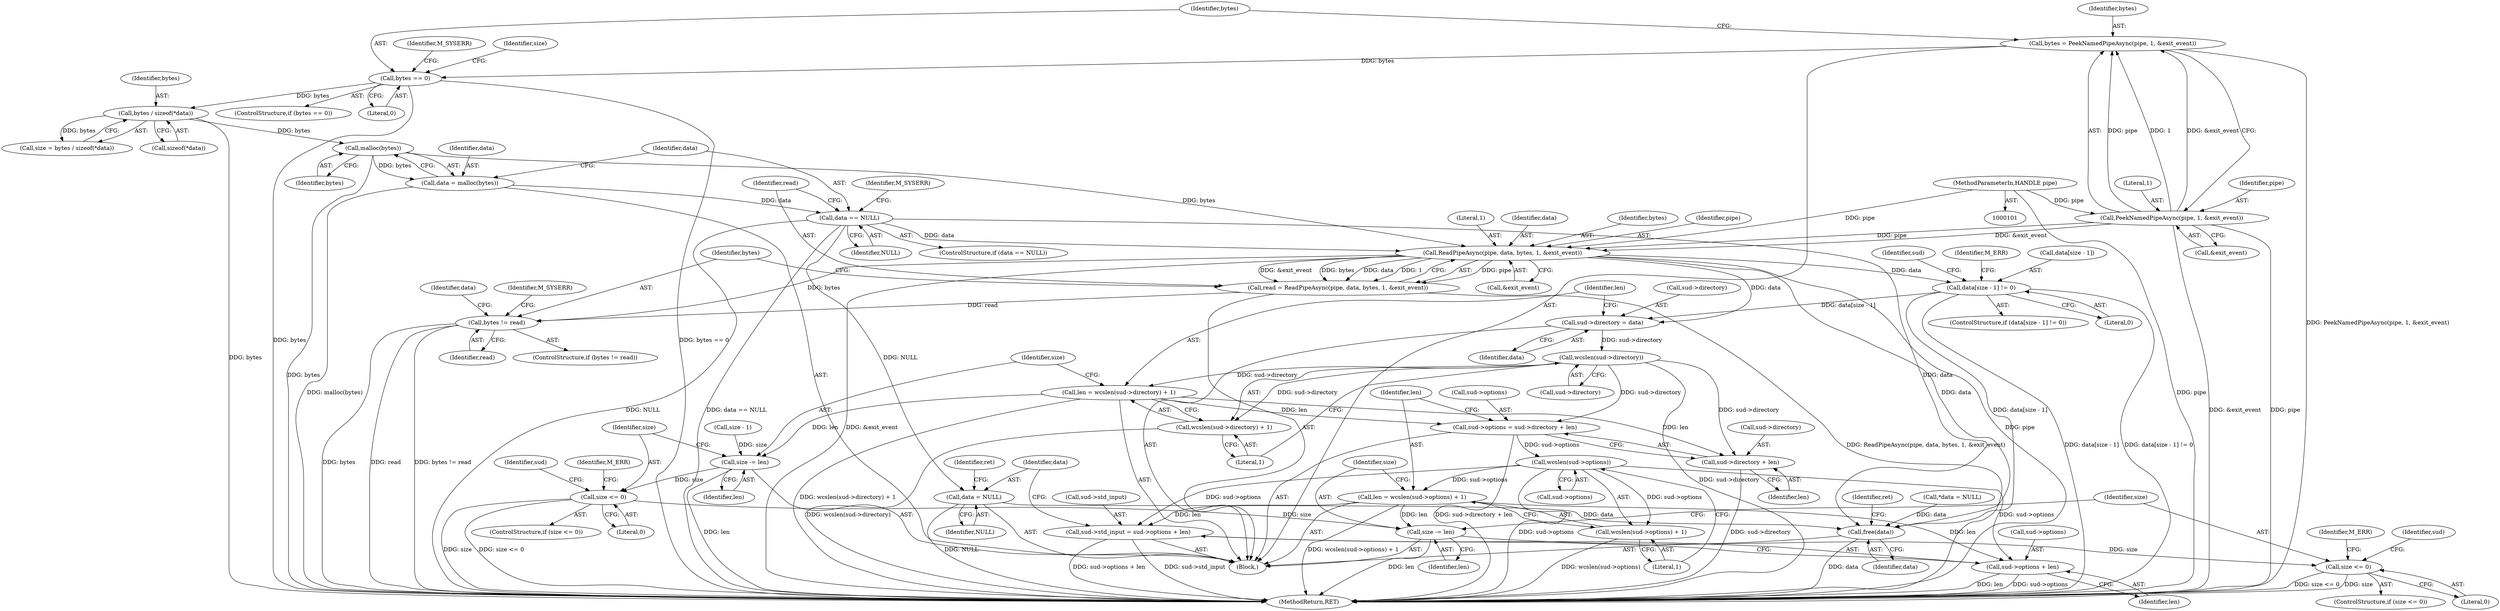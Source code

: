 digraph "1_openvpn_1394192b210cb3c6624a7419bcf3ff966742e79b@API" {
"1000153" [label="(Call,malloc(bytes))"];
"1000136" [label="(Call,bytes / sizeof(*data))"];
"1000125" [label="(Call,bytes == 0)"];
"1000117" [label="(Call,bytes = PeekNamedPipeAsync(pipe, 1, &exit_event))"];
"1000119" [label="(Call,PeekNamedPipeAsync(pipe, 1, &exit_event))"];
"1000102" [label="(MethodParameterIn,HANDLE pipe)"];
"1000151" [label="(Call,data = malloc(bytes))"];
"1000156" [label="(Call,data == NULL)"];
"1000167" [label="(Call,ReadPipeAsync(pipe, data, bytes, 1, &exit_event))"];
"1000165" [label="(Call,read = ReadPipeAsync(pipe, data, bytes, 1, &exit_event))"];
"1000175" [label="(Call,bytes != read)"];
"1000185" [label="(Call,data[size - 1] != 0)"];
"1000198" [label="(Call,sud->directory = data)"];
"1000206" [label="(Call,wcslen(sud->directory))"];
"1000203" [label="(Call,len = wcslen(sud->directory) + 1)"];
"1000211" [label="(Call,size -= len)"];
"1000215" [label="(Call,size <= 0)"];
"1000241" [label="(Call,size -= len)"];
"1000245" [label="(Call,size <= 0)"];
"1000224" [label="(Call,sud->options = sud->directory + len)"];
"1000236" [label="(Call,wcslen(sud->options))"];
"1000233" [label="(Call,len = wcslen(sud->options) + 1)"];
"1000254" [label="(Call,sud->std_input = sud->options + len)"];
"1000258" [label="(Call,sud->options + len)"];
"1000235" [label="(Call,wcslen(sud->options) + 1)"];
"1000228" [label="(Call,sud->directory + len)"];
"1000205" [label="(Call,wcslen(sud->directory) + 1)"];
"1000270" [label="(Call,free(data))"];
"1000263" [label="(Call,data = NULL)"];
"1000172" [label="(Call,&exit_event)"];
"1000174" [label="(ControlStructure,if (bytes != read))"];
"1000187" [label="(Identifier,data)"];
"1000265" [label="(Identifier,NULL)"];
"1000194" [label="(Identifier,M_ERR)"];
"1000175" [label="(Call,bytes != read)"];
"1000126" [label="(Identifier,bytes)"];
"1000255" [label="(Call,sud->std_input)"];
"1000246" [label="(Identifier,size)"];
"1000156" [label="(Call,data == NULL)"];
"1000216" [label="(Identifier,size)"];
"1000151" [label="(Call,data = malloc(bytes))"];
"1000165" [label="(Call,read = ReadPipeAsync(pipe, data, bytes, 1, &exit_event))"];
"1000213" [label="(Identifier,len)"];
"1000259" [label="(Call,sud->options)"];
"1000202" [label="(Identifier,data)"];
"1000168" [label="(Identifier,pipe)"];
"1000247" [label="(Literal,0)"];
"1000263" [label="(Call,data = NULL)"];
"1000224" [label="(Call,sud->options = sud->directory + len)"];
"1000161" [label="(Identifier,M_SYSERR)"];
"1000186" [label="(Call,data[size - 1])"];
"1000217" [label="(Literal,0)"];
"1000117" [label="(Call,bytes = PeekNamedPipeAsync(pipe, 1, &exit_event))"];
"1000176" [label="(Identifier,bytes)"];
"1000258" [label="(Call,sud->options + len)"];
"1000267" [label="(Identifier,ret)"];
"1000220" [label="(Identifier,M_ERR)"];
"1000127" [label="(Literal,0)"];
"1000274" [label="(MethodReturn,RET)"];
"1000271" [label="(Identifier,data)"];
"1000124" [label="(ControlStructure,if (bytes == 0))"];
"1000243" [label="(Identifier,len)"];
"1000158" [label="(Identifier,NULL)"];
"1000199" [label="(Call,sud->directory)"];
"1000264" [label="(Identifier,data)"];
"1000212" [label="(Identifier,size)"];
"1000200" [label="(Identifier,sud)"];
"1000122" [label="(Call,&exit_event)"];
"1000118" [label="(Identifier,bytes)"];
"1000240" [label="(Literal,1)"];
"1000235" [label="(Call,wcslen(sud->options) + 1)"];
"1000171" [label="(Literal,1)"];
"1000104" [label="(Block,)"];
"1000237" [label="(Call,sud->options)"];
"1000137" [label="(Identifier,bytes)"];
"1000125" [label="(Call,bytes == 0)"];
"1000206" [label="(Call,wcslen(sud->directory))"];
"1000229" [label="(Call,sud->directory)"];
"1000166" [label="(Identifier,read)"];
"1000273" [label="(Identifier,ret)"];
"1000215" [label="(Call,size <= 0)"];
"1000210" [label="(Literal,1)"];
"1000169" [label="(Identifier,data)"];
"1000185" [label="(Call,data[size - 1] != 0)"];
"1000205" [label="(Call,wcslen(sud->directory) + 1)"];
"1000177" [label="(Identifier,read)"];
"1000138" [label="(Call,sizeof(*data))"];
"1000155" [label="(ControlStructure,if (data == NULL))"];
"1000130" [label="(Identifier,M_SYSERR)"];
"1000191" [label="(Literal,0)"];
"1000102" [label="(MethodParameterIn,HANDLE pipe)"];
"1000241" [label="(Call,size -= len)"];
"1000233" [label="(Call,len = wcslen(sud->options) + 1)"];
"1000135" [label="(Identifier,size)"];
"1000250" [label="(Identifier,M_ERR)"];
"1000245" [label="(Call,size <= 0)"];
"1000170" [label="(Identifier,bytes)"];
"1000157" [label="(Identifier,data)"];
"1000232" [label="(Identifier,len)"];
"1000270" [label="(Call,free(data))"];
"1000236" [label="(Call,wcslen(sud->options))"];
"1000154" [label="(Identifier,bytes)"];
"1000225" [label="(Call,sud->options)"];
"1000112" [label="(Call,*data = NULL)"];
"1000198" [label="(Call,sud->directory = data)"];
"1000211" [label="(Call,size -= len)"];
"1000262" [label="(Identifier,len)"];
"1000256" [label="(Identifier,sud)"];
"1000234" [label="(Identifier,len)"];
"1000226" [label="(Identifier,sud)"];
"1000214" [label="(ControlStructure,if (size <= 0))"];
"1000188" [label="(Call,size - 1)"];
"1000254" [label="(Call,sud->std_input = sud->options + len)"];
"1000134" [label="(Call,size = bytes / sizeof(*data))"];
"1000242" [label="(Identifier,size)"];
"1000121" [label="(Literal,1)"];
"1000152" [label="(Identifier,data)"];
"1000120" [label="(Identifier,pipe)"];
"1000153" [label="(Call,malloc(bytes))"];
"1000244" [label="(ControlStructure,if (size <= 0))"];
"1000136" [label="(Call,bytes / sizeof(*data))"];
"1000180" [label="(Identifier,M_SYSERR)"];
"1000119" [label="(Call,PeekNamedPipeAsync(pipe, 1, &exit_event))"];
"1000207" [label="(Call,sud->directory)"];
"1000203" [label="(Call,len = wcslen(sud->directory) + 1)"];
"1000204" [label="(Identifier,len)"];
"1000167" [label="(Call,ReadPipeAsync(pipe, data, bytes, 1, &exit_event))"];
"1000228" [label="(Call,sud->directory + len)"];
"1000184" [label="(ControlStructure,if (data[size - 1] != 0))"];
"1000153" -> "1000151"  [label="AST: "];
"1000153" -> "1000154"  [label="CFG: "];
"1000154" -> "1000153"  [label="AST: "];
"1000151" -> "1000153"  [label="CFG: "];
"1000153" -> "1000274"  [label="DDG: bytes"];
"1000153" -> "1000151"  [label="DDG: bytes"];
"1000136" -> "1000153"  [label="DDG: bytes"];
"1000153" -> "1000167"  [label="DDG: bytes"];
"1000136" -> "1000134"  [label="AST: "];
"1000136" -> "1000138"  [label="CFG: "];
"1000137" -> "1000136"  [label="AST: "];
"1000138" -> "1000136"  [label="AST: "];
"1000134" -> "1000136"  [label="CFG: "];
"1000136" -> "1000274"  [label="DDG: bytes"];
"1000136" -> "1000134"  [label="DDG: bytes"];
"1000125" -> "1000136"  [label="DDG: bytes"];
"1000125" -> "1000124"  [label="AST: "];
"1000125" -> "1000127"  [label="CFG: "];
"1000126" -> "1000125"  [label="AST: "];
"1000127" -> "1000125"  [label="AST: "];
"1000130" -> "1000125"  [label="CFG: "];
"1000135" -> "1000125"  [label="CFG: "];
"1000125" -> "1000274"  [label="DDG: bytes"];
"1000125" -> "1000274"  [label="DDG: bytes == 0"];
"1000117" -> "1000125"  [label="DDG: bytes"];
"1000117" -> "1000104"  [label="AST: "];
"1000117" -> "1000119"  [label="CFG: "];
"1000118" -> "1000117"  [label="AST: "];
"1000119" -> "1000117"  [label="AST: "];
"1000126" -> "1000117"  [label="CFG: "];
"1000117" -> "1000274"  [label="DDG: PeekNamedPipeAsync(pipe, 1, &exit_event)"];
"1000119" -> "1000117"  [label="DDG: pipe"];
"1000119" -> "1000117"  [label="DDG: 1"];
"1000119" -> "1000117"  [label="DDG: &exit_event"];
"1000119" -> "1000122"  [label="CFG: "];
"1000120" -> "1000119"  [label="AST: "];
"1000121" -> "1000119"  [label="AST: "];
"1000122" -> "1000119"  [label="AST: "];
"1000119" -> "1000274"  [label="DDG: pipe"];
"1000119" -> "1000274"  [label="DDG: &exit_event"];
"1000102" -> "1000119"  [label="DDG: pipe"];
"1000119" -> "1000167"  [label="DDG: pipe"];
"1000119" -> "1000167"  [label="DDG: &exit_event"];
"1000102" -> "1000101"  [label="AST: "];
"1000102" -> "1000274"  [label="DDG: pipe"];
"1000102" -> "1000167"  [label="DDG: pipe"];
"1000151" -> "1000104"  [label="AST: "];
"1000152" -> "1000151"  [label="AST: "];
"1000157" -> "1000151"  [label="CFG: "];
"1000151" -> "1000274"  [label="DDG: malloc(bytes)"];
"1000151" -> "1000156"  [label="DDG: data"];
"1000156" -> "1000155"  [label="AST: "];
"1000156" -> "1000158"  [label="CFG: "];
"1000157" -> "1000156"  [label="AST: "];
"1000158" -> "1000156"  [label="AST: "];
"1000161" -> "1000156"  [label="CFG: "];
"1000166" -> "1000156"  [label="CFG: "];
"1000156" -> "1000274"  [label="DDG: NULL"];
"1000156" -> "1000274"  [label="DDG: data == NULL"];
"1000156" -> "1000167"  [label="DDG: data"];
"1000156" -> "1000263"  [label="DDG: NULL"];
"1000156" -> "1000270"  [label="DDG: data"];
"1000167" -> "1000165"  [label="AST: "];
"1000167" -> "1000172"  [label="CFG: "];
"1000168" -> "1000167"  [label="AST: "];
"1000169" -> "1000167"  [label="AST: "];
"1000170" -> "1000167"  [label="AST: "];
"1000171" -> "1000167"  [label="AST: "];
"1000172" -> "1000167"  [label="AST: "];
"1000165" -> "1000167"  [label="CFG: "];
"1000167" -> "1000274"  [label="DDG: pipe"];
"1000167" -> "1000274"  [label="DDG: &exit_event"];
"1000167" -> "1000165"  [label="DDG: pipe"];
"1000167" -> "1000165"  [label="DDG: &exit_event"];
"1000167" -> "1000165"  [label="DDG: bytes"];
"1000167" -> "1000165"  [label="DDG: data"];
"1000167" -> "1000165"  [label="DDG: 1"];
"1000167" -> "1000175"  [label="DDG: bytes"];
"1000167" -> "1000185"  [label="DDG: data"];
"1000167" -> "1000198"  [label="DDG: data"];
"1000167" -> "1000270"  [label="DDG: data"];
"1000165" -> "1000104"  [label="AST: "];
"1000166" -> "1000165"  [label="AST: "];
"1000176" -> "1000165"  [label="CFG: "];
"1000165" -> "1000274"  [label="DDG: ReadPipeAsync(pipe, data, bytes, 1, &exit_event)"];
"1000165" -> "1000175"  [label="DDG: read"];
"1000175" -> "1000174"  [label="AST: "];
"1000175" -> "1000177"  [label="CFG: "];
"1000176" -> "1000175"  [label="AST: "];
"1000177" -> "1000175"  [label="AST: "];
"1000180" -> "1000175"  [label="CFG: "];
"1000187" -> "1000175"  [label="CFG: "];
"1000175" -> "1000274"  [label="DDG: bytes"];
"1000175" -> "1000274"  [label="DDG: read"];
"1000175" -> "1000274"  [label="DDG: bytes != read"];
"1000185" -> "1000184"  [label="AST: "];
"1000185" -> "1000191"  [label="CFG: "];
"1000186" -> "1000185"  [label="AST: "];
"1000191" -> "1000185"  [label="AST: "];
"1000194" -> "1000185"  [label="CFG: "];
"1000200" -> "1000185"  [label="CFG: "];
"1000185" -> "1000274"  [label="DDG: data[size - 1] != 0"];
"1000185" -> "1000274"  [label="DDG: data[size - 1]"];
"1000185" -> "1000198"  [label="DDG: data[size - 1]"];
"1000185" -> "1000270"  [label="DDG: data[size - 1]"];
"1000198" -> "1000104"  [label="AST: "];
"1000198" -> "1000202"  [label="CFG: "];
"1000199" -> "1000198"  [label="AST: "];
"1000202" -> "1000198"  [label="AST: "];
"1000204" -> "1000198"  [label="CFG: "];
"1000198" -> "1000206"  [label="DDG: sud->directory"];
"1000206" -> "1000205"  [label="AST: "];
"1000206" -> "1000207"  [label="CFG: "];
"1000207" -> "1000206"  [label="AST: "];
"1000210" -> "1000206"  [label="CFG: "];
"1000206" -> "1000274"  [label="DDG: sud->directory"];
"1000206" -> "1000203"  [label="DDG: sud->directory"];
"1000206" -> "1000205"  [label="DDG: sud->directory"];
"1000206" -> "1000224"  [label="DDG: sud->directory"];
"1000206" -> "1000228"  [label="DDG: sud->directory"];
"1000203" -> "1000104"  [label="AST: "];
"1000203" -> "1000205"  [label="CFG: "];
"1000204" -> "1000203"  [label="AST: "];
"1000205" -> "1000203"  [label="AST: "];
"1000212" -> "1000203"  [label="CFG: "];
"1000203" -> "1000274"  [label="DDG: wcslen(sud->directory) + 1"];
"1000203" -> "1000211"  [label="DDG: len"];
"1000203" -> "1000224"  [label="DDG: len"];
"1000203" -> "1000228"  [label="DDG: len"];
"1000211" -> "1000104"  [label="AST: "];
"1000211" -> "1000213"  [label="CFG: "];
"1000212" -> "1000211"  [label="AST: "];
"1000213" -> "1000211"  [label="AST: "];
"1000216" -> "1000211"  [label="CFG: "];
"1000211" -> "1000274"  [label="DDG: len"];
"1000188" -> "1000211"  [label="DDG: size"];
"1000211" -> "1000215"  [label="DDG: size"];
"1000215" -> "1000214"  [label="AST: "];
"1000215" -> "1000217"  [label="CFG: "];
"1000216" -> "1000215"  [label="AST: "];
"1000217" -> "1000215"  [label="AST: "];
"1000220" -> "1000215"  [label="CFG: "];
"1000226" -> "1000215"  [label="CFG: "];
"1000215" -> "1000274"  [label="DDG: size"];
"1000215" -> "1000274"  [label="DDG: size <= 0"];
"1000215" -> "1000241"  [label="DDG: size"];
"1000241" -> "1000104"  [label="AST: "];
"1000241" -> "1000243"  [label="CFG: "];
"1000242" -> "1000241"  [label="AST: "];
"1000243" -> "1000241"  [label="AST: "];
"1000246" -> "1000241"  [label="CFG: "];
"1000241" -> "1000274"  [label="DDG: len"];
"1000233" -> "1000241"  [label="DDG: len"];
"1000241" -> "1000245"  [label="DDG: size"];
"1000245" -> "1000244"  [label="AST: "];
"1000245" -> "1000247"  [label="CFG: "];
"1000246" -> "1000245"  [label="AST: "];
"1000247" -> "1000245"  [label="AST: "];
"1000250" -> "1000245"  [label="CFG: "];
"1000256" -> "1000245"  [label="CFG: "];
"1000245" -> "1000274"  [label="DDG: size <= 0"];
"1000245" -> "1000274"  [label="DDG: size"];
"1000224" -> "1000104"  [label="AST: "];
"1000224" -> "1000228"  [label="CFG: "];
"1000225" -> "1000224"  [label="AST: "];
"1000228" -> "1000224"  [label="AST: "];
"1000234" -> "1000224"  [label="CFG: "];
"1000224" -> "1000274"  [label="DDG: sud->directory + len"];
"1000224" -> "1000236"  [label="DDG: sud->options"];
"1000236" -> "1000235"  [label="AST: "];
"1000236" -> "1000237"  [label="CFG: "];
"1000237" -> "1000236"  [label="AST: "];
"1000240" -> "1000236"  [label="CFG: "];
"1000236" -> "1000274"  [label="DDG: sud->options"];
"1000236" -> "1000233"  [label="DDG: sud->options"];
"1000236" -> "1000235"  [label="DDG: sud->options"];
"1000236" -> "1000254"  [label="DDG: sud->options"];
"1000236" -> "1000258"  [label="DDG: sud->options"];
"1000233" -> "1000104"  [label="AST: "];
"1000233" -> "1000235"  [label="CFG: "];
"1000234" -> "1000233"  [label="AST: "];
"1000235" -> "1000233"  [label="AST: "];
"1000242" -> "1000233"  [label="CFG: "];
"1000233" -> "1000274"  [label="DDG: wcslen(sud->options) + 1"];
"1000233" -> "1000254"  [label="DDG: len"];
"1000233" -> "1000258"  [label="DDG: len"];
"1000254" -> "1000104"  [label="AST: "];
"1000254" -> "1000258"  [label="CFG: "];
"1000255" -> "1000254"  [label="AST: "];
"1000258" -> "1000254"  [label="AST: "];
"1000264" -> "1000254"  [label="CFG: "];
"1000254" -> "1000274"  [label="DDG: sud->std_input"];
"1000254" -> "1000274"  [label="DDG: sud->options + len"];
"1000258" -> "1000262"  [label="CFG: "];
"1000259" -> "1000258"  [label="AST: "];
"1000262" -> "1000258"  [label="AST: "];
"1000258" -> "1000274"  [label="DDG: sud->options"];
"1000258" -> "1000274"  [label="DDG: len"];
"1000235" -> "1000240"  [label="CFG: "];
"1000240" -> "1000235"  [label="AST: "];
"1000235" -> "1000274"  [label="DDG: wcslen(sud->options)"];
"1000228" -> "1000232"  [label="CFG: "];
"1000229" -> "1000228"  [label="AST: "];
"1000232" -> "1000228"  [label="AST: "];
"1000228" -> "1000274"  [label="DDG: sud->directory"];
"1000205" -> "1000210"  [label="CFG: "];
"1000210" -> "1000205"  [label="AST: "];
"1000205" -> "1000274"  [label="DDG: wcslen(sud->directory)"];
"1000270" -> "1000104"  [label="AST: "];
"1000270" -> "1000271"  [label="CFG: "];
"1000271" -> "1000270"  [label="AST: "];
"1000273" -> "1000270"  [label="CFG: "];
"1000270" -> "1000274"  [label="DDG: data"];
"1000263" -> "1000270"  [label="DDG: data"];
"1000112" -> "1000270"  [label="DDG: data"];
"1000263" -> "1000104"  [label="AST: "];
"1000263" -> "1000265"  [label="CFG: "];
"1000264" -> "1000263"  [label="AST: "];
"1000265" -> "1000263"  [label="AST: "];
"1000267" -> "1000263"  [label="CFG: "];
"1000263" -> "1000274"  [label="DDG: NULL"];
}
